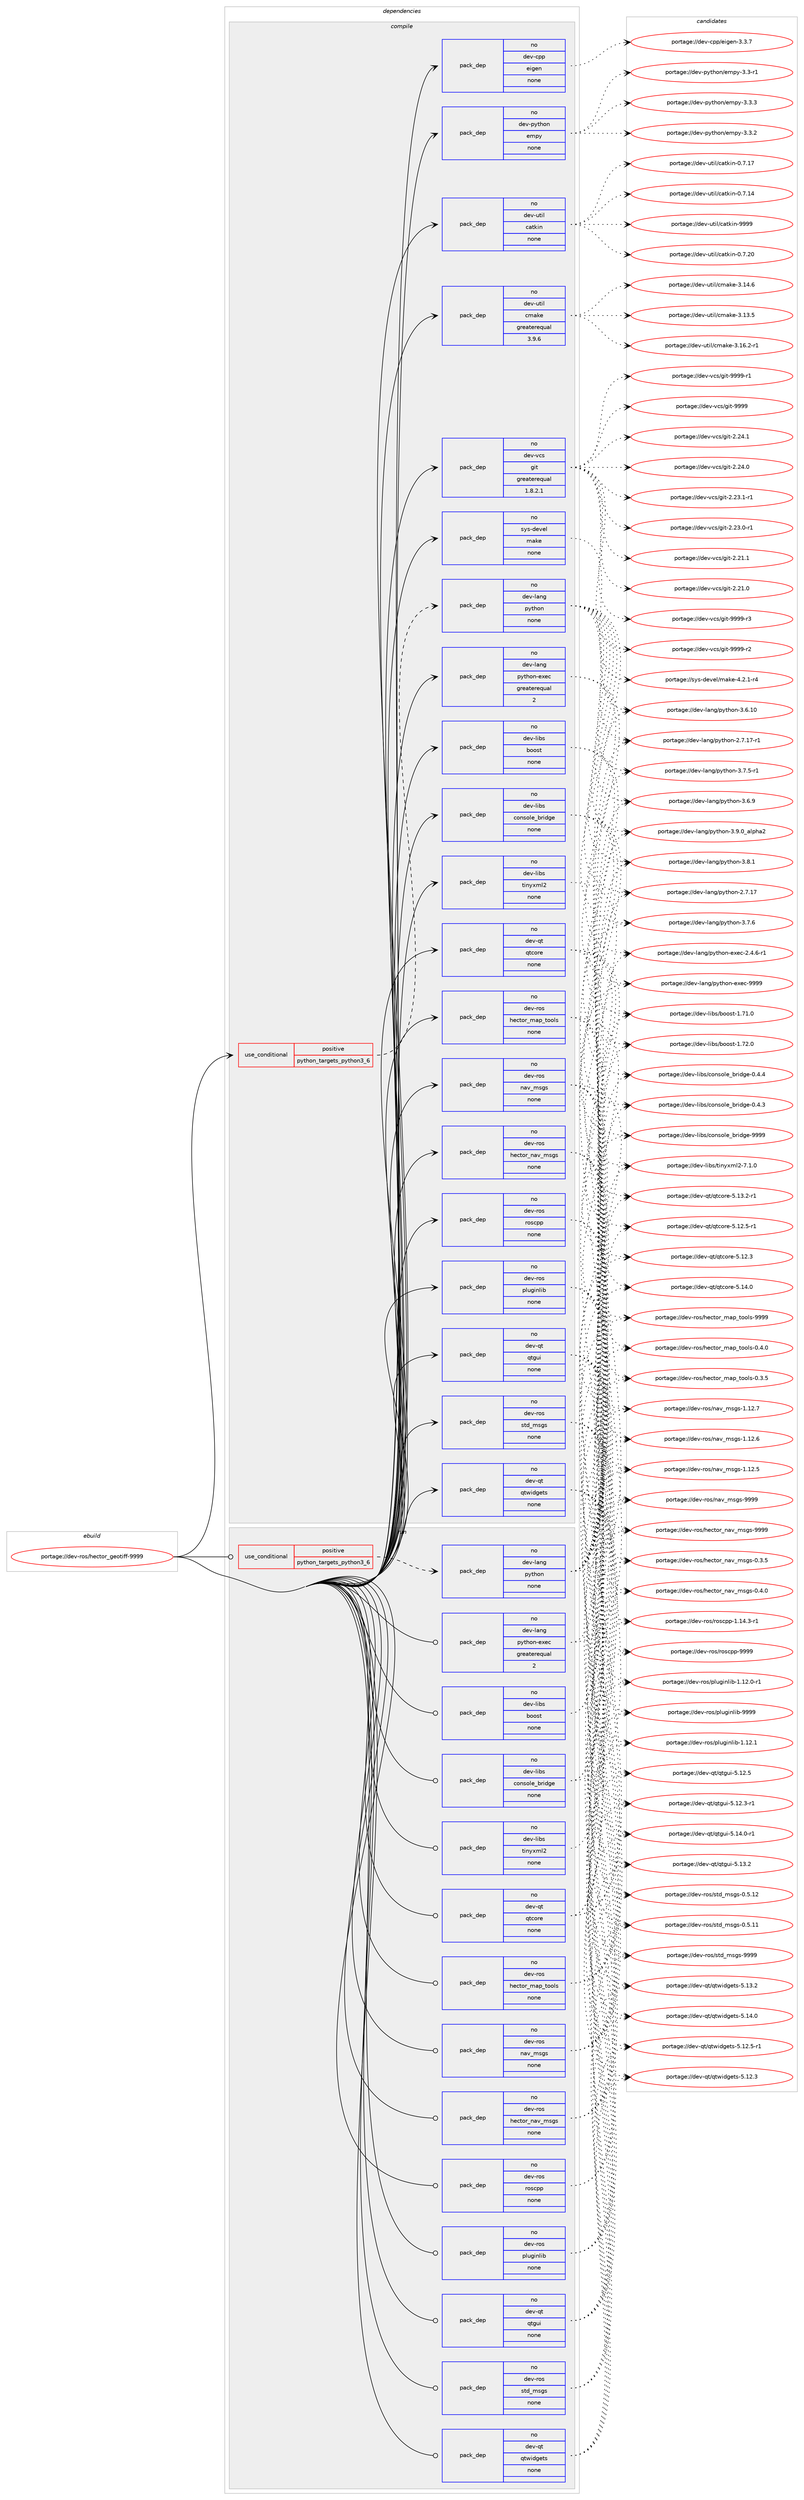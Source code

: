 digraph prolog {

# *************
# Graph options
# *************

newrank=true;
concentrate=true;
compound=true;
graph [rankdir=LR,fontname=Helvetica,fontsize=10,ranksep=1.5];#, ranksep=2.5, nodesep=0.2];
edge  [arrowhead=vee];
node  [fontname=Helvetica,fontsize=10];

# **********
# The ebuild
# **********

subgraph cluster_leftcol {
color=gray;
rank=same;
label=<<i>ebuild</i>>;
id [label="portage://dev-ros/hector_geotiff-9999", color=red, width=4, href="../dev-ros/hector_geotiff-9999.svg"];
}

# ****************
# The dependencies
# ****************

subgraph cluster_midcol {
color=gray;
label=<<i>dependencies</i>>;
subgraph cluster_compile {
fillcolor="#eeeeee";
style=filled;
label=<<i>compile</i>>;
subgraph cond100402 {
dependency402062 [label=<<TABLE BORDER="0" CELLBORDER="1" CELLSPACING="0" CELLPADDING="4"><TR><TD ROWSPAN="3" CELLPADDING="10">use_conditional</TD></TR><TR><TD>positive</TD></TR><TR><TD>python_targets_python3_6</TD></TR></TABLE>>, shape=none, color=red];
subgraph pack296807 {
dependency402063 [label=<<TABLE BORDER="0" CELLBORDER="1" CELLSPACING="0" CELLPADDING="4" WIDTH="220"><TR><TD ROWSPAN="6" CELLPADDING="30">pack_dep</TD></TR><TR><TD WIDTH="110">no</TD></TR><TR><TD>dev-lang</TD></TR><TR><TD>python</TD></TR><TR><TD>none</TD></TR><TR><TD></TD></TR></TABLE>>, shape=none, color=blue];
}
dependency402062:e -> dependency402063:w [weight=20,style="dashed",arrowhead="vee"];
}
id:e -> dependency402062:w [weight=20,style="solid",arrowhead="vee"];
subgraph pack296808 {
dependency402064 [label=<<TABLE BORDER="0" CELLBORDER="1" CELLSPACING="0" CELLPADDING="4" WIDTH="220"><TR><TD ROWSPAN="6" CELLPADDING="30">pack_dep</TD></TR><TR><TD WIDTH="110">no</TD></TR><TR><TD>dev-cpp</TD></TR><TR><TD>eigen</TD></TR><TR><TD>none</TD></TR><TR><TD></TD></TR></TABLE>>, shape=none, color=blue];
}
id:e -> dependency402064:w [weight=20,style="solid",arrowhead="vee"];
subgraph pack296809 {
dependency402065 [label=<<TABLE BORDER="0" CELLBORDER="1" CELLSPACING="0" CELLPADDING="4" WIDTH="220"><TR><TD ROWSPAN="6" CELLPADDING="30">pack_dep</TD></TR><TR><TD WIDTH="110">no</TD></TR><TR><TD>dev-lang</TD></TR><TR><TD>python-exec</TD></TR><TR><TD>greaterequal</TD></TR><TR><TD>2</TD></TR></TABLE>>, shape=none, color=blue];
}
id:e -> dependency402065:w [weight=20,style="solid",arrowhead="vee"];
subgraph pack296810 {
dependency402066 [label=<<TABLE BORDER="0" CELLBORDER="1" CELLSPACING="0" CELLPADDING="4" WIDTH="220"><TR><TD ROWSPAN="6" CELLPADDING="30">pack_dep</TD></TR><TR><TD WIDTH="110">no</TD></TR><TR><TD>dev-libs</TD></TR><TR><TD>boost</TD></TR><TR><TD>none</TD></TR><TR><TD></TD></TR></TABLE>>, shape=none, color=blue];
}
id:e -> dependency402066:w [weight=20,style="solid",arrowhead="vee"];
subgraph pack296811 {
dependency402067 [label=<<TABLE BORDER="0" CELLBORDER="1" CELLSPACING="0" CELLPADDING="4" WIDTH="220"><TR><TD ROWSPAN="6" CELLPADDING="30">pack_dep</TD></TR><TR><TD WIDTH="110">no</TD></TR><TR><TD>dev-libs</TD></TR><TR><TD>console_bridge</TD></TR><TR><TD>none</TD></TR><TR><TD></TD></TR></TABLE>>, shape=none, color=blue];
}
id:e -> dependency402067:w [weight=20,style="solid",arrowhead="vee"];
subgraph pack296812 {
dependency402068 [label=<<TABLE BORDER="0" CELLBORDER="1" CELLSPACING="0" CELLPADDING="4" WIDTH="220"><TR><TD ROWSPAN="6" CELLPADDING="30">pack_dep</TD></TR><TR><TD WIDTH="110">no</TD></TR><TR><TD>dev-libs</TD></TR><TR><TD>tinyxml2</TD></TR><TR><TD>none</TD></TR><TR><TD></TD></TR></TABLE>>, shape=none, color=blue];
}
id:e -> dependency402068:w [weight=20,style="solid",arrowhead="vee"];
subgraph pack296813 {
dependency402069 [label=<<TABLE BORDER="0" CELLBORDER="1" CELLSPACING="0" CELLPADDING="4" WIDTH="220"><TR><TD ROWSPAN="6" CELLPADDING="30">pack_dep</TD></TR><TR><TD WIDTH="110">no</TD></TR><TR><TD>dev-python</TD></TR><TR><TD>empy</TD></TR><TR><TD>none</TD></TR><TR><TD></TD></TR></TABLE>>, shape=none, color=blue];
}
id:e -> dependency402069:w [weight=20,style="solid",arrowhead="vee"];
subgraph pack296814 {
dependency402070 [label=<<TABLE BORDER="0" CELLBORDER="1" CELLSPACING="0" CELLPADDING="4" WIDTH="220"><TR><TD ROWSPAN="6" CELLPADDING="30">pack_dep</TD></TR><TR><TD WIDTH="110">no</TD></TR><TR><TD>dev-qt</TD></TR><TR><TD>qtcore</TD></TR><TR><TD>none</TD></TR><TR><TD></TD></TR></TABLE>>, shape=none, color=blue];
}
id:e -> dependency402070:w [weight=20,style="solid",arrowhead="vee"];
subgraph pack296815 {
dependency402071 [label=<<TABLE BORDER="0" CELLBORDER="1" CELLSPACING="0" CELLPADDING="4" WIDTH="220"><TR><TD ROWSPAN="6" CELLPADDING="30">pack_dep</TD></TR><TR><TD WIDTH="110">no</TD></TR><TR><TD>dev-qt</TD></TR><TR><TD>qtgui</TD></TR><TR><TD>none</TD></TR><TR><TD></TD></TR></TABLE>>, shape=none, color=blue];
}
id:e -> dependency402071:w [weight=20,style="solid",arrowhead="vee"];
subgraph pack296816 {
dependency402072 [label=<<TABLE BORDER="0" CELLBORDER="1" CELLSPACING="0" CELLPADDING="4" WIDTH="220"><TR><TD ROWSPAN="6" CELLPADDING="30">pack_dep</TD></TR><TR><TD WIDTH="110">no</TD></TR><TR><TD>dev-qt</TD></TR><TR><TD>qtwidgets</TD></TR><TR><TD>none</TD></TR><TR><TD></TD></TR></TABLE>>, shape=none, color=blue];
}
id:e -> dependency402072:w [weight=20,style="solid",arrowhead="vee"];
subgraph pack296817 {
dependency402073 [label=<<TABLE BORDER="0" CELLBORDER="1" CELLSPACING="0" CELLPADDING="4" WIDTH="220"><TR><TD ROWSPAN="6" CELLPADDING="30">pack_dep</TD></TR><TR><TD WIDTH="110">no</TD></TR><TR><TD>dev-ros</TD></TR><TR><TD>hector_map_tools</TD></TR><TR><TD>none</TD></TR><TR><TD></TD></TR></TABLE>>, shape=none, color=blue];
}
id:e -> dependency402073:w [weight=20,style="solid",arrowhead="vee"];
subgraph pack296818 {
dependency402074 [label=<<TABLE BORDER="0" CELLBORDER="1" CELLSPACING="0" CELLPADDING="4" WIDTH="220"><TR><TD ROWSPAN="6" CELLPADDING="30">pack_dep</TD></TR><TR><TD WIDTH="110">no</TD></TR><TR><TD>dev-ros</TD></TR><TR><TD>hector_nav_msgs</TD></TR><TR><TD>none</TD></TR><TR><TD></TD></TR></TABLE>>, shape=none, color=blue];
}
id:e -> dependency402074:w [weight=20,style="solid",arrowhead="vee"];
subgraph pack296819 {
dependency402075 [label=<<TABLE BORDER="0" CELLBORDER="1" CELLSPACING="0" CELLPADDING="4" WIDTH="220"><TR><TD ROWSPAN="6" CELLPADDING="30">pack_dep</TD></TR><TR><TD WIDTH="110">no</TD></TR><TR><TD>dev-ros</TD></TR><TR><TD>nav_msgs</TD></TR><TR><TD>none</TD></TR><TR><TD></TD></TR></TABLE>>, shape=none, color=blue];
}
id:e -> dependency402075:w [weight=20,style="solid",arrowhead="vee"];
subgraph pack296820 {
dependency402076 [label=<<TABLE BORDER="0" CELLBORDER="1" CELLSPACING="0" CELLPADDING="4" WIDTH="220"><TR><TD ROWSPAN="6" CELLPADDING="30">pack_dep</TD></TR><TR><TD WIDTH="110">no</TD></TR><TR><TD>dev-ros</TD></TR><TR><TD>pluginlib</TD></TR><TR><TD>none</TD></TR><TR><TD></TD></TR></TABLE>>, shape=none, color=blue];
}
id:e -> dependency402076:w [weight=20,style="solid",arrowhead="vee"];
subgraph pack296821 {
dependency402077 [label=<<TABLE BORDER="0" CELLBORDER="1" CELLSPACING="0" CELLPADDING="4" WIDTH="220"><TR><TD ROWSPAN="6" CELLPADDING="30">pack_dep</TD></TR><TR><TD WIDTH="110">no</TD></TR><TR><TD>dev-ros</TD></TR><TR><TD>roscpp</TD></TR><TR><TD>none</TD></TR><TR><TD></TD></TR></TABLE>>, shape=none, color=blue];
}
id:e -> dependency402077:w [weight=20,style="solid",arrowhead="vee"];
subgraph pack296822 {
dependency402078 [label=<<TABLE BORDER="0" CELLBORDER="1" CELLSPACING="0" CELLPADDING="4" WIDTH="220"><TR><TD ROWSPAN="6" CELLPADDING="30">pack_dep</TD></TR><TR><TD WIDTH="110">no</TD></TR><TR><TD>dev-ros</TD></TR><TR><TD>std_msgs</TD></TR><TR><TD>none</TD></TR><TR><TD></TD></TR></TABLE>>, shape=none, color=blue];
}
id:e -> dependency402078:w [weight=20,style="solid",arrowhead="vee"];
subgraph pack296823 {
dependency402079 [label=<<TABLE BORDER="0" CELLBORDER="1" CELLSPACING="0" CELLPADDING="4" WIDTH="220"><TR><TD ROWSPAN="6" CELLPADDING="30">pack_dep</TD></TR><TR><TD WIDTH="110">no</TD></TR><TR><TD>dev-util</TD></TR><TR><TD>catkin</TD></TR><TR><TD>none</TD></TR><TR><TD></TD></TR></TABLE>>, shape=none, color=blue];
}
id:e -> dependency402079:w [weight=20,style="solid",arrowhead="vee"];
subgraph pack296824 {
dependency402080 [label=<<TABLE BORDER="0" CELLBORDER="1" CELLSPACING="0" CELLPADDING="4" WIDTH="220"><TR><TD ROWSPAN="6" CELLPADDING="30">pack_dep</TD></TR><TR><TD WIDTH="110">no</TD></TR><TR><TD>dev-util</TD></TR><TR><TD>cmake</TD></TR><TR><TD>greaterequal</TD></TR><TR><TD>3.9.6</TD></TR></TABLE>>, shape=none, color=blue];
}
id:e -> dependency402080:w [weight=20,style="solid",arrowhead="vee"];
subgraph pack296825 {
dependency402081 [label=<<TABLE BORDER="0" CELLBORDER="1" CELLSPACING="0" CELLPADDING="4" WIDTH="220"><TR><TD ROWSPAN="6" CELLPADDING="30">pack_dep</TD></TR><TR><TD WIDTH="110">no</TD></TR><TR><TD>dev-vcs</TD></TR><TR><TD>git</TD></TR><TR><TD>greaterequal</TD></TR><TR><TD>1.8.2.1</TD></TR></TABLE>>, shape=none, color=blue];
}
id:e -> dependency402081:w [weight=20,style="solid",arrowhead="vee"];
subgraph pack296826 {
dependency402082 [label=<<TABLE BORDER="0" CELLBORDER="1" CELLSPACING="0" CELLPADDING="4" WIDTH="220"><TR><TD ROWSPAN="6" CELLPADDING="30">pack_dep</TD></TR><TR><TD WIDTH="110">no</TD></TR><TR><TD>sys-devel</TD></TR><TR><TD>make</TD></TR><TR><TD>none</TD></TR><TR><TD></TD></TR></TABLE>>, shape=none, color=blue];
}
id:e -> dependency402082:w [weight=20,style="solid",arrowhead="vee"];
}
subgraph cluster_compileandrun {
fillcolor="#eeeeee";
style=filled;
label=<<i>compile and run</i>>;
}
subgraph cluster_run {
fillcolor="#eeeeee";
style=filled;
label=<<i>run</i>>;
subgraph cond100403 {
dependency402083 [label=<<TABLE BORDER="0" CELLBORDER="1" CELLSPACING="0" CELLPADDING="4"><TR><TD ROWSPAN="3" CELLPADDING="10">use_conditional</TD></TR><TR><TD>positive</TD></TR><TR><TD>python_targets_python3_6</TD></TR></TABLE>>, shape=none, color=red];
subgraph pack296827 {
dependency402084 [label=<<TABLE BORDER="0" CELLBORDER="1" CELLSPACING="0" CELLPADDING="4" WIDTH="220"><TR><TD ROWSPAN="6" CELLPADDING="30">pack_dep</TD></TR><TR><TD WIDTH="110">no</TD></TR><TR><TD>dev-lang</TD></TR><TR><TD>python</TD></TR><TR><TD>none</TD></TR><TR><TD></TD></TR></TABLE>>, shape=none, color=blue];
}
dependency402083:e -> dependency402084:w [weight=20,style="dashed",arrowhead="vee"];
}
id:e -> dependency402083:w [weight=20,style="solid",arrowhead="odot"];
subgraph pack296828 {
dependency402085 [label=<<TABLE BORDER="0" CELLBORDER="1" CELLSPACING="0" CELLPADDING="4" WIDTH="220"><TR><TD ROWSPAN="6" CELLPADDING="30">pack_dep</TD></TR><TR><TD WIDTH="110">no</TD></TR><TR><TD>dev-lang</TD></TR><TR><TD>python-exec</TD></TR><TR><TD>greaterequal</TD></TR><TR><TD>2</TD></TR></TABLE>>, shape=none, color=blue];
}
id:e -> dependency402085:w [weight=20,style="solid",arrowhead="odot"];
subgraph pack296829 {
dependency402086 [label=<<TABLE BORDER="0" CELLBORDER="1" CELLSPACING="0" CELLPADDING="4" WIDTH="220"><TR><TD ROWSPAN="6" CELLPADDING="30">pack_dep</TD></TR><TR><TD WIDTH="110">no</TD></TR><TR><TD>dev-libs</TD></TR><TR><TD>boost</TD></TR><TR><TD>none</TD></TR><TR><TD></TD></TR></TABLE>>, shape=none, color=blue];
}
id:e -> dependency402086:w [weight=20,style="solid",arrowhead="odot"];
subgraph pack296830 {
dependency402087 [label=<<TABLE BORDER="0" CELLBORDER="1" CELLSPACING="0" CELLPADDING="4" WIDTH="220"><TR><TD ROWSPAN="6" CELLPADDING="30">pack_dep</TD></TR><TR><TD WIDTH="110">no</TD></TR><TR><TD>dev-libs</TD></TR><TR><TD>console_bridge</TD></TR><TR><TD>none</TD></TR><TR><TD></TD></TR></TABLE>>, shape=none, color=blue];
}
id:e -> dependency402087:w [weight=20,style="solid",arrowhead="odot"];
subgraph pack296831 {
dependency402088 [label=<<TABLE BORDER="0" CELLBORDER="1" CELLSPACING="0" CELLPADDING="4" WIDTH="220"><TR><TD ROWSPAN="6" CELLPADDING="30">pack_dep</TD></TR><TR><TD WIDTH="110">no</TD></TR><TR><TD>dev-libs</TD></TR><TR><TD>tinyxml2</TD></TR><TR><TD>none</TD></TR><TR><TD></TD></TR></TABLE>>, shape=none, color=blue];
}
id:e -> dependency402088:w [weight=20,style="solid",arrowhead="odot"];
subgraph pack296832 {
dependency402089 [label=<<TABLE BORDER="0" CELLBORDER="1" CELLSPACING="0" CELLPADDING="4" WIDTH="220"><TR><TD ROWSPAN="6" CELLPADDING="30">pack_dep</TD></TR><TR><TD WIDTH="110">no</TD></TR><TR><TD>dev-qt</TD></TR><TR><TD>qtcore</TD></TR><TR><TD>none</TD></TR><TR><TD></TD></TR></TABLE>>, shape=none, color=blue];
}
id:e -> dependency402089:w [weight=20,style="solid",arrowhead="odot"];
subgraph pack296833 {
dependency402090 [label=<<TABLE BORDER="0" CELLBORDER="1" CELLSPACING="0" CELLPADDING="4" WIDTH="220"><TR><TD ROWSPAN="6" CELLPADDING="30">pack_dep</TD></TR><TR><TD WIDTH="110">no</TD></TR><TR><TD>dev-qt</TD></TR><TR><TD>qtgui</TD></TR><TR><TD>none</TD></TR><TR><TD></TD></TR></TABLE>>, shape=none, color=blue];
}
id:e -> dependency402090:w [weight=20,style="solid",arrowhead="odot"];
subgraph pack296834 {
dependency402091 [label=<<TABLE BORDER="0" CELLBORDER="1" CELLSPACING="0" CELLPADDING="4" WIDTH="220"><TR><TD ROWSPAN="6" CELLPADDING="30">pack_dep</TD></TR><TR><TD WIDTH="110">no</TD></TR><TR><TD>dev-qt</TD></TR><TR><TD>qtwidgets</TD></TR><TR><TD>none</TD></TR><TR><TD></TD></TR></TABLE>>, shape=none, color=blue];
}
id:e -> dependency402091:w [weight=20,style="solid",arrowhead="odot"];
subgraph pack296835 {
dependency402092 [label=<<TABLE BORDER="0" CELLBORDER="1" CELLSPACING="0" CELLPADDING="4" WIDTH="220"><TR><TD ROWSPAN="6" CELLPADDING="30">pack_dep</TD></TR><TR><TD WIDTH="110">no</TD></TR><TR><TD>dev-ros</TD></TR><TR><TD>hector_map_tools</TD></TR><TR><TD>none</TD></TR><TR><TD></TD></TR></TABLE>>, shape=none, color=blue];
}
id:e -> dependency402092:w [weight=20,style="solid",arrowhead="odot"];
subgraph pack296836 {
dependency402093 [label=<<TABLE BORDER="0" CELLBORDER="1" CELLSPACING="0" CELLPADDING="4" WIDTH="220"><TR><TD ROWSPAN="6" CELLPADDING="30">pack_dep</TD></TR><TR><TD WIDTH="110">no</TD></TR><TR><TD>dev-ros</TD></TR><TR><TD>hector_nav_msgs</TD></TR><TR><TD>none</TD></TR><TR><TD></TD></TR></TABLE>>, shape=none, color=blue];
}
id:e -> dependency402093:w [weight=20,style="solid",arrowhead="odot"];
subgraph pack296837 {
dependency402094 [label=<<TABLE BORDER="0" CELLBORDER="1" CELLSPACING="0" CELLPADDING="4" WIDTH="220"><TR><TD ROWSPAN="6" CELLPADDING="30">pack_dep</TD></TR><TR><TD WIDTH="110">no</TD></TR><TR><TD>dev-ros</TD></TR><TR><TD>nav_msgs</TD></TR><TR><TD>none</TD></TR><TR><TD></TD></TR></TABLE>>, shape=none, color=blue];
}
id:e -> dependency402094:w [weight=20,style="solid",arrowhead="odot"];
subgraph pack296838 {
dependency402095 [label=<<TABLE BORDER="0" CELLBORDER="1" CELLSPACING="0" CELLPADDING="4" WIDTH="220"><TR><TD ROWSPAN="6" CELLPADDING="30">pack_dep</TD></TR><TR><TD WIDTH="110">no</TD></TR><TR><TD>dev-ros</TD></TR><TR><TD>pluginlib</TD></TR><TR><TD>none</TD></TR><TR><TD></TD></TR></TABLE>>, shape=none, color=blue];
}
id:e -> dependency402095:w [weight=20,style="solid",arrowhead="odot"];
subgraph pack296839 {
dependency402096 [label=<<TABLE BORDER="0" CELLBORDER="1" CELLSPACING="0" CELLPADDING="4" WIDTH="220"><TR><TD ROWSPAN="6" CELLPADDING="30">pack_dep</TD></TR><TR><TD WIDTH="110">no</TD></TR><TR><TD>dev-ros</TD></TR><TR><TD>roscpp</TD></TR><TR><TD>none</TD></TR><TR><TD></TD></TR></TABLE>>, shape=none, color=blue];
}
id:e -> dependency402096:w [weight=20,style="solid",arrowhead="odot"];
subgraph pack296840 {
dependency402097 [label=<<TABLE BORDER="0" CELLBORDER="1" CELLSPACING="0" CELLPADDING="4" WIDTH="220"><TR><TD ROWSPAN="6" CELLPADDING="30">pack_dep</TD></TR><TR><TD WIDTH="110">no</TD></TR><TR><TD>dev-ros</TD></TR><TR><TD>std_msgs</TD></TR><TR><TD>none</TD></TR><TR><TD></TD></TR></TABLE>>, shape=none, color=blue];
}
id:e -> dependency402097:w [weight=20,style="solid",arrowhead="odot"];
}
}

# **************
# The candidates
# **************

subgraph cluster_choices {
rank=same;
color=gray;
label=<<i>candidates</i>>;

subgraph choice296807 {
color=black;
nodesep=1;
choice10010111845108971101034711212111610411111045514657464895971081121049750 [label="portage://dev-lang/python-3.9.0_alpha2", color=red, width=4,href="../dev-lang/python-3.9.0_alpha2.svg"];
choice100101118451089711010347112121116104111110455146564649 [label="portage://dev-lang/python-3.8.1", color=red, width=4,href="../dev-lang/python-3.8.1.svg"];
choice100101118451089711010347112121116104111110455146554654 [label="portage://dev-lang/python-3.7.6", color=red, width=4,href="../dev-lang/python-3.7.6.svg"];
choice1001011184510897110103471121211161041111104551465546534511449 [label="portage://dev-lang/python-3.7.5-r1", color=red, width=4,href="../dev-lang/python-3.7.5-r1.svg"];
choice100101118451089711010347112121116104111110455146544657 [label="portage://dev-lang/python-3.6.9", color=red, width=4,href="../dev-lang/python-3.6.9.svg"];
choice10010111845108971101034711212111610411111045514654464948 [label="portage://dev-lang/python-3.6.10", color=red, width=4,href="../dev-lang/python-3.6.10.svg"];
choice100101118451089711010347112121116104111110455046554649554511449 [label="portage://dev-lang/python-2.7.17-r1", color=red, width=4,href="../dev-lang/python-2.7.17-r1.svg"];
choice10010111845108971101034711212111610411111045504655464955 [label="portage://dev-lang/python-2.7.17", color=red, width=4,href="../dev-lang/python-2.7.17.svg"];
dependency402063:e -> choice10010111845108971101034711212111610411111045514657464895971081121049750:w [style=dotted,weight="100"];
dependency402063:e -> choice100101118451089711010347112121116104111110455146564649:w [style=dotted,weight="100"];
dependency402063:e -> choice100101118451089711010347112121116104111110455146554654:w [style=dotted,weight="100"];
dependency402063:e -> choice1001011184510897110103471121211161041111104551465546534511449:w [style=dotted,weight="100"];
dependency402063:e -> choice100101118451089711010347112121116104111110455146544657:w [style=dotted,weight="100"];
dependency402063:e -> choice10010111845108971101034711212111610411111045514654464948:w [style=dotted,weight="100"];
dependency402063:e -> choice100101118451089711010347112121116104111110455046554649554511449:w [style=dotted,weight="100"];
dependency402063:e -> choice10010111845108971101034711212111610411111045504655464955:w [style=dotted,weight="100"];
}
subgraph choice296808 {
color=black;
nodesep=1;
choice100101118459911211247101105103101110455146514655 [label="portage://dev-cpp/eigen-3.3.7", color=red, width=4,href="../dev-cpp/eigen-3.3.7.svg"];
dependency402064:e -> choice100101118459911211247101105103101110455146514655:w [style=dotted,weight="100"];
}
subgraph choice296809 {
color=black;
nodesep=1;
choice10010111845108971101034711212111610411111045101120101994557575757 [label="portage://dev-lang/python-exec-9999", color=red, width=4,href="../dev-lang/python-exec-9999.svg"];
choice10010111845108971101034711212111610411111045101120101994550465246544511449 [label="portage://dev-lang/python-exec-2.4.6-r1", color=red, width=4,href="../dev-lang/python-exec-2.4.6-r1.svg"];
dependency402065:e -> choice10010111845108971101034711212111610411111045101120101994557575757:w [style=dotted,weight="100"];
dependency402065:e -> choice10010111845108971101034711212111610411111045101120101994550465246544511449:w [style=dotted,weight="100"];
}
subgraph choice296810 {
color=black;
nodesep=1;
choice1001011184510810598115479811111111511645494655504648 [label="portage://dev-libs/boost-1.72.0", color=red, width=4,href="../dev-libs/boost-1.72.0.svg"];
choice1001011184510810598115479811111111511645494655494648 [label="portage://dev-libs/boost-1.71.0", color=red, width=4,href="../dev-libs/boost-1.71.0.svg"];
dependency402066:e -> choice1001011184510810598115479811111111511645494655504648:w [style=dotted,weight="100"];
dependency402066:e -> choice1001011184510810598115479811111111511645494655494648:w [style=dotted,weight="100"];
}
subgraph choice296811 {
color=black;
nodesep=1;
choice1001011184510810598115479911111011511110810195981141051001031014557575757 [label="portage://dev-libs/console_bridge-9999", color=red, width=4,href="../dev-libs/console_bridge-9999.svg"];
choice100101118451081059811547991111101151111081019598114105100103101454846524652 [label="portage://dev-libs/console_bridge-0.4.4", color=red, width=4,href="../dev-libs/console_bridge-0.4.4.svg"];
choice100101118451081059811547991111101151111081019598114105100103101454846524651 [label="portage://dev-libs/console_bridge-0.4.3", color=red, width=4,href="../dev-libs/console_bridge-0.4.3.svg"];
dependency402067:e -> choice1001011184510810598115479911111011511110810195981141051001031014557575757:w [style=dotted,weight="100"];
dependency402067:e -> choice100101118451081059811547991111101151111081019598114105100103101454846524652:w [style=dotted,weight="100"];
dependency402067:e -> choice100101118451081059811547991111101151111081019598114105100103101454846524651:w [style=dotted,weight="100"];
}
subgraph choice296812 {
color=black;
nodesep=1;
choice10010111845108105981154711610511012112010910850455546494648 [label="portage://dev-libs/tinyxml2-7.1.0", color=red, width=4,href="../dev-libs/tinyxml2-7.1.0.svg"];
dependency402068:e -> choice10010111845108105981154711610511012112010910850455546494648:w [style=dotted,weight="100"];
}
subgraph choice296813 {
color=black;
nodesep=1;
choice1001011184511212111610411111047101109112121455146514651 [label="portage://dev-python/empy-3.3.3", color=red, width=4,href="../dev-python/empy-3.3.3.svg"];
choice1001011184511212111610411111047101109112121455146514650 [label="portage://dev-python/empy-3.3.2", color=red, width=4,href="../dev-python/empy-3.3.2.svg"];
choice1001011184511212111610411111047101109112121455146514511449 [label="portage://dev-python/empy-3.3-r1", color=red, width=4,href="../dev-python/empy-3.3-r1.svg"];
dependency402069:e -> choice1001011184511212111610411111047101109112121455146514651:w [style=dotted,weight="100"];
dependency402069:e -> choice1001011184511212111610411111047101109112121455146514650:w [style=dotted,weight="100"];
dependency402069:e -> choice1001011184511212111610411111047101109112121455146514511449:w [style=dotted,weight="100"];
}
subgraph choice296814 {
color=black;
nodesep=1;
choice10010111845113116471131169911111410145534649524648 [label="portage://dev-qt/qtcore-5.14.0", color=red, width=4,href="../dev-qt/qtcore-5.14.0.svg"];
choice100101118451131164711311699111114101455346495146504511449 [label="portage://dev-qt/qtcore-5.13.2-r1", color=red, width=4,href="../dev-qt/qtcore-5.13.2-r1.svg"];
choice100101118451131164711311699111114101455346495046534511449 [label="portage://dev-qt/qtcore-5.12.5-r1", color=red, width=4,href="../dev-qt/qtcore-5.12.5-r1.svg"];
choice10010111845113116471131169911111410145534649504651 [label="portage://dev-qt/qtcore-5.12.3", color=red, width=4,href="../dev-qt/qtcore-5.12.3.svg"];
dependency402070:e -> choice10010111845113116471131169911111410145534649524648:w [style=dotted,weight="100"];
dependency402070:e -> choice100101118451131164711311699111114101455346495146504511449:w [style=dotted,weight="100"];
dependency402070:e -> choice100101118451131164711311699111114101455346495046534511449:w [style=dotted,weight="100"];
dependency402070:e -> choice10010111845113116471131169911111410145534649504651:w [style=dotted,weight="100"];
}
subgraph choice296815 {
color=black;
nodesep=1;
choice1001011184511311647113116103117105455346495246484511449 [label="portage://dev-qt/qtgui-5.14.0-r1", color=red, width=4,href="../dev-qt/qtgui-5.14.0-r1.svg"];
choice100101118451131164711311610311710545534649514650 [label="portage://dev-qt/qtgui-5.13.2", color=red, width=4,href="../dev-qt/qtgui-5.13.2.svg"];
choice100101118451131164711311610311710545534649504653 [label="portage://dev-qt/qtgui-5.12.5", color=red, width=4,href="../dev-qt/qtgui-5.12.5.svg"];
choice1001011184511311647113116103117105455346495046514511449 [label="portage://dev-qt/qtgui-5.12.3-r1", color=red, width=4,href="../dev-qt/qtgui-5.12.3-r1.svg"];
dependency402071:e -> choice1001011184511311647113116103117105455346495246484511449:w [style=dotted,weight="100"];
dependency402071:e -> choice100101118451131164711311610311710545534649514650:w [style=dotted,weight="100"];
dependency402071:e -> choice100101118451131164711311610311710545534649504653:w [style=dotted,weight="100"];
dependency402071:e -> choice1001011184511311647113116103117105455346495046514511449:w [style=dotted,weight="100"];
}
subgraph choice296816 {
color=black;
nodesep=1;
choice100101118451131164711311611910510010310111611545534649524648 [label="portage://dev-qt/qtwidgets-5.14.0", color=red, width=4,href="../dev-qt/qtwidgets-5.14.0.svg"];
choice100101118451131164711311611910510010310111611545534649514650 [label="portage://dev-qt/qtwidgets-5.13.2", color=red, width=4,href="../dev-qt/qtwidgets-5.13.2.svg"];
choice1001011184511311647113116119105100103101116115455346495046534511449 [label="portage://dev-qt/qtwidgets-5.12.5-r1", color=red, width=4,href="../dev-qt/qtwidgets-5.12.5-r1.svg"];
choice100101118451131164711311611910510010310111611545534649504651 [label="portage://dev-qt/qtwidgets-5.12.3", color=red, width=4,href="../dev-qt/qtwidgets-5.12.3.svg"];
dependency402072:e -> choice100101118451131164711311611910510010310111611545534649524648:w [style=dotted,weight="100"];
dependency402072:e -> choice100101118451131164711311611910510010310111611545534649514650:w [style=dotted,weight="100"];
dependency402072:e -> choice1001011184511311647113116119105100103101116115455346495046534511449:w [style=dotted,weight="100"];
dependency402072:e -> choice100101118451131164711311611910510010310111611545534649504651:w [style=dotted,weight="100"];
}
subgraph choice296817 {
color=black;
nodesep=1;
choice1001011184511411111547104101991161111149510997112951161111111081154557575757 [label="portage://dev-ros/hector_map_tools-9999", color=red, width=4,href="../dev-ros/hector_map_tools-9999.svg"];
choice100101118451141111154710410199116111114951099711295116111111108115454846524648 [label="portage://dev-ros/hector_map_tools-0.4.0", color=red, width=4,href="../dev-ros/hector_map_tools-0.4.0.svg"];
choice100101118451141111154710410199116111114951099711295116111111108115454846514653 [label="portage://dev-ros/hector_map_tools-0.3.5", color=red, width=4,href="../dev-ros/hector_map_tools-0.3.5.svg"];
dependency402073:e -> choice1001011184511411111547104101991161111149510997112951161111111081154557575757:w [style=dotted,weight="100"];
dependency402073:e -> choice100101118451141111154710410199116111114951099711295116111111108115454846524648:w [style=dotted,weight="100"];
dependency402073:e -> choice100101118451141111154710410199116111114951099711295116111111108115454846514653:w [style=dotted,weight="100"];
}
subgraph choice296818 {
color=black;
nodesep=1;
choice1001011184511411111547104101991161111149511097118951091151031154557575757 [label="portage://dev-ros/hector_nav_msgs-9999", color=red, width=4,href="../dev-ros/hector_nav_msgs-9999.svg"];
choice100101118451141111154710410199116111114951109711895109115103115454846524648 [label="portage://dev-ros/hector_nav_msgs-0.4.0", color=red, width=4,href="../dev-ros/hector_nav_msgs-0.4.0.svg"];
choice100101118451141111154710410199116111114951109711895109115103115454846514653 [label="portage://dev-ros/hector_nav_msgs-0.3.5", color=red, width=4,href="../dev-ros/hector_nav_msgs-0.3.5.svg"];
dependency402074:e -> choice1001011184511411111547104101991161111149511097118951091151031154557575757:w [style=dotted,weight="100"];
dependency402074:e -> choice100101118451141111154710410199116111114951109711895109115103115454846524648:w [style=dotted,weight="100"];
dependency402074:e -> choice100101118451141111154710410199116111114951109711895109115103115454846514653:w [style=dotted,weight="100"];
}
subgraph choice296819 {
color=black;
nodesep=1;
choice100101118451141111154711097118951091151031154557575757 [label="portage://dev-ros/nav_msgs-9999", color=red, width=4,href="../dev-ros/nav_msgs-9999.svg"];
choice1001011184511411111547110971189510911510311545494649504655 [label="portage://dev-ros/nav_msgs-1.12.7", color=red, width=4,href="../dev-ros/nav_msgs-1.12.7.svg"];
choice1001011184511411111547110971189510911510311545494649504654 [label="portage://dev-ros/nav_msgs-1.12.6", color=red, width=4,href="../dev-ros/nav_msgs-1.12.6.svg"];
choice1001011184511411111547110971189510911510311545494649504653 [label="portage://dev-ros/nav_msgs-1.12.5", color=red, width=4,href="../dev-ros/nav_msgs-1.12.5.svg"];
dependency402075:e -> choice100101118451141111154711097118951091151031154557575757:w [style=dotted,weight="100"];
dependency402075:e -> choice1001011184511411111547110971189510911510311545494649504655:w [style=dotted,weight="100"];
dependency402075:e -> choice1001011184511411111547110971189510911510311545494649504654:w [style=dotted,weight="100"];
dependency402075:e -> choice1001011184511411111547110971189510911510311545494649504653:w [style=dotted,weight="100"];
}
subgraph choice296820 {
color=black;
nodesep=1;
choice1001011184511411111547112108117103105110108105984557575757 [label="portage://dev-ros/pluginlib-9999", color=red, width=4,href="../dev-ros/pluginlib-9999.svg"];
choice10010111845114111115471121081171031051101081059845494649504649 [label="portage://dev-ros/pluginlib-1.12.1", color=red, width=4,href="../dev-ros/pluginlib-1.12.1.svg"];
choice100101118451141111154711210811710310511010810598454946495046484511449 [label="portage://dev-ros/pluginlib-1.12.0-r1", color=red, width=4,href="../dev-ros/pluginlib-1.12.0-r1.svg"];
dependency402076:e -> choice1001011184511411111547112108117103105110108105984557575757:w [style=dotted,weight="100"];
dependency402076:e -> choice10010111845114111115471121081171031051101081059845494649504649:w [style=dotted,weight="100"];
dependency402076:e -> choice100101118451141111154711210811710310511010810598454946495046484511449:w [style=dotted,weight="100"];
}
subgraph choice296821 {
color=black;
nodesep=1;
choice1001011184511411111547114111115991121124557575757 [label="portage://dev-ros/roscpp-9999", color=red, width=4,href="../dev-ros/roscpp-9999.svg"];
choice100101118451141111154711411111599112112454946495246514511449 [label="portage://dev-ros/roscpp-1.14.3-r1", color=red, width=4,href="../dev-ros/roscpp-1.14.3-r1.svg"];
dependency402077:e -> choice1001011184511411111547114111115991121124557575757:w [style=dotted,weight="100"];
dependency402077:e -> choice100101118451141111154711411111599112112454946495246514511449:w [style=dotted,weight="100"];
}
subgraph choice296822 {
color=black;
nodesep=1;
choice1001011184511411111547115116100951091151031154557575757 [label="portage://dev-ros/std_msgs-9999", color=red, width=4,href="../dev-ros/std_msgs-9999.svg"];
choice10010111845114111115471151161009510911510311545484653464950 [label="portage://dev-ros/std_msgs-0.5.12", color=red, width=4,href="../dev-ros/std_msgs-0.5.12.svg"];
choice10010111845114111115471151161009510911510311545484653464949 [label="portage://dev-ros/std_msgs-0.5.11", color=red, width=4,href="../dev-ros/std_msgs-0.5.11.svg"];
dependency402078:e -> choice1001011184511411111547115116100951091151031154557575757:w [style=dotted,weight="100"];
dependency402078:e -> choice10010111845114111115471151161009510911510311545484653464950:w [style=dotted,weight="100"];
dependency402078:e -> choice10010111845114111115471151161009510911510311545484653464949:w [style=dotted,weight="100"];
}
subgraph choice296823 {
color=black;
nodesep=1;
choice100101118451171161051084799971161071051104557575757 [label="portage://dev-util/catkin-9999", color=red, width=4,href="../dev-util/catkin-9999.svg"];
choice1001011184511711610510847999711610710511045484655465048 [label="portage://dev-util/catkin-0.7.20", color=red, width=4,href="../dev-util/catkin-0.7.20.svg"];
choice1001011184511711610510847999711610710511045484655464955 [label="portage://dev-util/catkin-0.7.17", color=red, width=4,href="../dev-util/catkin-0.7.17.svg"];
choice1001011184511711610510847999711610710511045484655464952 [label="portage://dev-util/catkin-0.7.14", color=red, width=4,href="../dev-util/catkin-0.7.14.svg"];
dependency402079:e -> choice100101118451171161051084799971161071051104557575757:w [style=dotted,weight="100"];
dependency402079:e -> choice1001011184511711610510847999711610710511045484655465048:w [style=dotted,weight="100"];
dependency402079:e -> choice1001011184511711610510847999711610710511045484655464955:w [style=dotted,weight="100"];
dependency402079:e -> choice1001011184511711610510847999711610710511045484655464952:w [style=dotted,weight="100"];
}
subgraph choice296824 {
color=black;
nodesep=1;
choice10010111845117116105108479910997107101455146495446504511449 [label="portage://dev-util/cmake-3.16.2-r1", color=red, width=4,href="../dev-util/cmake-3.16.2-r1.svg"];
choice1001011184511711610510847991099710710145514649524654 [label="portage://dev-util/cmake-3.14.6", color=red, width=4,href="../dev-util/cmake-3.14.6.svg"];
choice1001011184511711610510847991099710710145514649514653 [label="portage://dev-util/cmake-3.13.5", color=red, width=4,href="../dev-util/cmake-3.13.5.svg"];
dependency402080:e -> choice10010111845117116105108479910997107101455146495446504511449:w [style=dotted,weight="100"];
dependency402080:e -> choice1001011184511711610510847991099710710145514649524654:w [style=dotted,weight="100"];
dependency402080:e -> choice1001011184511711610510847991099710710145514649514653:w [style=dotted,weight="100"];
}
subgraph choice296825 {
color=black;
nodesep=1;
choice10010111845118991154710310511645575757574511451 [label="portage://dev-vcs/git-9999-r3", color=red, width=4,href="../dev-vcs/git-9999-r3.svg"];
choice10010111845118991154710310511645575757574511450 [label="portage://dev-vcs/git-9999-r2", color=red, width=4,href="../dev-vcs/git-9999-r2.svg"];
choice10010111845118991154710310511645575757574511449 [label="portage://dev-vcs/git-9999-r1", color=red, width=4,href="../dev-vcs/git-9999-r1.svg"];
choice1001011184511899115471031051164557575757 [label="portage://dev-vcs/git-9999", color=red, width=4,href="../dev-vcs/git-9999.svg"];
choice10010111845118991154710310511645504650524649 [label="portage://dev-vcs/git-2.24.1", color=red, width=4,href="../dev-vcs/git-2.24.1.svg"];
choice10010111845118991154710310511645504650524648 [label="portage://dev-vcs/git-2.24.0", color=red, width=4,href="../dev-vcs/git-2.24.0.svg"];
choice100101118451189911547103105116455046505146494511449 [label="portage://dev-vcs/git-2.23.1-r1", color=red, width=4,href="../dev-vcs/git-2.23.1-r1.svg"];
choice100101118451189911547103105116455046505146484511449 [label="portage://dev-vcs/git-2.23.0-r1", color=red, width=4,href="../dev-vcs/git-2.23.0-r1.svg"];
choice10010111845118991154710310511645504650494649 [label="portage://dev-vcs/git-2.21.1", color=red, width=4,href="../dev-vcs/git-2.21.1.svg"];
choice10010111845118991154710310511645504650494648 [label="portage://dev-vcs/git-2.21.0", color=red, width=4,href="../dev-vcs/git-2.21.0.svg"];
dependency402081:e -> choice10010111845118991154710310511645575757574511451:w [style=dotted,weight="100"];
dependency402081:e -> choice10010111845118991154710310511645575757574511450:w [style=dotted,weight="100"];
dependency402081:e -> choice10010111845118991154710310511645575757574511449:w [style=dotted,weight="100"];
dependency402081:e -> choice1001011184511899115471031051164557575757:w [style=dotted,weight="100"];
dependency402081:e -> choice10010111845118991154710310511645504650524649:w [style=dotted,weight="100"];
dependency402081:e -> choice10010111845118991154710310511645504650524648:w [style=dotted,weight="100"];
dependency402081:e -> choice100101118451189911547103105116455046505146494511449:w [style=dotted,weight="100"];
dependency402081:e -> choice100101118451189911547103105116455046505146484511449:w [style=dotted,weight="100"];
dependency402081:e -> choice10010111845118991154710310511645504650494649:w [style=dotted,weight="100"];
dependency402081:e -> choice10010111845118991154710310511645504650494648:w [style=dotted,weight="100"];
}
subgraph choice296826 {
color=black;
nodesep=1;
choice1151211154510010111810110847109971071014552465046494511452 [label="portage://sys-devel/make-4.2.1-r4", color=red, width=4,href="../sys-devel/make-4.2.1-r4.svg"];
dependency402082:e -> choice1151211154510010111810110847109971071014552465046494511452:w [style=dotted,weight="100"];
}
subgraph choice296827 {
color=black;
nodesep=1;
choice10010111845108971101034711212111610411111045514657464895971081121049750 [label="portage://dev-lang/python-3.9.0_alpha2", color=red, width=4,href="../dev-lang/python-3.9.0_alpha2.svg"];
choice100101118451089711010347112121116104111110455146564649 [label="portage://dev-lang/python-3.8.1", color=red, width=4,href="../dev-lang/python-3.8.1.svg"];
choice100101118451089711010347112121116104111110455146554654 [label="portage://dev-lang/python-3.7.6", color=red, width=4,href="../dev-lang/python-3.7.6.svg"];
choice1001011184510897110103471121211161041111104551465546534511449 [label="portage://dev-lang/python-3.7.5-r1", color=red, width=4,href="../dev-lang/python-3.7.5-r1.svg"];
choice100101118451089711010347112121116104111110455146544657 [label="portage://dev-lang/python-3.6.9", color=red, width=4,href="../dev-lang/python-3.6.9.svg"];
choice10010111845108971101034711212111610411111045514654464948 [label="portage://dev-lang/python-3.6.10", color=red, width=4,href="../dev-lang/python-3.6.10.svg"];
choice100101118451089711010347112121116104111110455046554649554511449 [label="portage://dev-lang/python-2.7.17-r1", color=red, width=4,href="../dev-lang/python-2.7.17-r1.svg"];
choice10010111845108971101034711212111610411111045504655464955 [label="portage://dev-lang/python-2.7.17", color=red, width=4,href="../dev-lang/python-2.7.17.svg"];
dependency402084:e -> choice10010111845108971101034711212111610411111045514657464895971081121049750:w [style=dotted,weight="100"];
dependency402084:e -> choice100101118451089711010347112121116104111110455146564649:w [style=dotted,weight="100"];
dependency402084:e -> choice100101118451089711010347112121116104111110455146554654:w [style=dotted,weight="100"];
dependency402084:e -> choice1001011184510897110103471121211161041111104551465546534511449:w [style=dotted,weight="100"];
dependency402084:e -> choice100101118451089711010347112121116104111110455146544657:w [style=dotted,weight="100"];
dependency402084:e -> choice10010111845108971101034711212111610411111045514654464948:w [style=dotted,weight="100"];
dependency402084:e -> choice100101118451089711010347112121116104111110455046554649554511449:w [style=dotted,weight="100"];
dependency402084:e -> choice10010111845108971101034711212111610411111045504655464955:w [style=dotted,weight="100"];
}
subgraph choice296828 {
color=black;
nodesep=1;
choice10010111845108971101034711212111610411111045101120101994557575757 [label="portage://dev-lang/python-exec-9999", color=red, width=4,href="../dev-lang/python-exec-9999.svg"];
choice10010111845108971101034711212111610411111045101120101994550465246544511449 [label="portage://dev-lang/python-exec-2.4.6-r1", color=red, width=4,href="../dev-lang/python-exec-2.4.6-r1.svg"];
dependency402085:e -> choice10010111845108971101034711212111610411111045101120101994557575757:w [style=dotted,weight="100"];
dependency402085:e -> choice10010111845108971101034711212111610411111045101120101994550465246544511449:w [style=dotted,weight="100"];
}
subgraph choice296829 {
color=black;
nodesep=1;
choice1001011184510810598115479811111111511645494655504648 [label="portage://dev-libs/boost-1.72.0", color=red, width=4,href="../dev-libs/boost-1.72.0.svg"];
choice1001011184510810598115479811111111511645494655494648 [label="portage://dev-libs/boost-1.71.0", color=red, width=4,href="../dev-libs/boost-1.71.0.svg"];
dependency402086:e -> choice1001011184510810598115479811111111511645494655504648:w [style=dotted,weight="100"];
dependency402086:e -> choice1001011184510810598115479811111111511645494655494648:w [style=dotted,weight="100"];
}
subgraph choice296830 {
color=black;
nodesep=1;
choice1001011184510810598115479911111011511110810195981141051001031014557575757 [label="portage://dev-libs/console_bridge-9999", color=red, width=4,href="../dev-libs/console_bridge-9999.svg"];
choice100101118451081059811547991111101151111081019598114105100103101454846524652 [label="portage://dev-libs/console_bridge-0.4.4", color=red, width=4,href="../dev-libs/console_bridge-0.4.4.svg"];
choice100101118451081059811547991111101151111081019598114105100103101454846524651 [label="portage://dev-libs/console_bridge-0.4.3", color=red, width=4,href="../dev-libs/console_bridge-0.4.3.svg"];
dependency402087:e -> choice1001011184510810598115479911111011511110810195981141051001031014557575757:w [style=dotted,weight="100"];
dependency402087:e -> choice100101118451081059811547991111101151111081019598114105100103101454846524652:w [style=dotted,weight="100"];
dependency402087:e -> choice100101118451081059811547991111101151111081019598114105100103101454846524651:w [style=dotted,weight="100"];
}
subgraph choice296831 {
color=black;
nodesep=1;
choice10010111845108105981154711610511012112010910850455546494648 [label="portage://dev-libs/tinyxml2-7.1.0", color=red, width=4,href="../dev-libs/tinyxml2-7.1.0.svg"];
dependency402088:e -> choice10010111845108105981154711610511012112010910850455546494648:w [style=dotted,weight="100"];
}
subgraph choice296832 {
color=black;
nodesep=1;
choice10010111845113116471131169911111410145534649524648 [label="portage://dev-qt/qtcore-5.14.0", color=red, width=4,href="../dev-qt/qtcore-5.14.0.svg"];
choice100101118451131164711311699111114101455346495146504511449 [label="portage://dev-qt/qtcore-5.13.2-r1", color=red, width=4,href="../dev-qt/qtcore-5.13.2-r1.svg"];
choice100101118451131164711311699111114101455346495046534511449 [label="portage://dev-qt/qtcore-5.12.5-r1", color=red, width=4,href="../dev-qt/qtcore-5.12.5-r1.svg"];
choice10010111845113116471131169911111410145534649504651 [label="portage://dev-qt/qtcore-5.12.3", color=red, width=4,href="../dev-qt/qtcore-5.12.3.svg"];
dependency402089:e -> choice10010111845113116471131169911111410145534649524648:w [style=dotted,weight="100"];
dependency402089:e -> choice100101118451131164711311699111114101455346495146504511449:w [style=dotted,weight="100"];
dependency402089:e -> choice100101118451131164711311699111114101455346495046534511449:w [style=dotted,weight="100"];
dependency402089:e -> choice10010111845113116471131169911111410145534649504651:w [style=dotted,weight="100"];
}
subgraph choice296833 {
color=black;
nodesep=1;
choice1001011184511311647113116103117105455346495246484511449 [label="portage://dev-qt/qtgui-5.14.0-r1", color=red, width=4,href="../dev-qt/qtgui-5.14.0-r1.svg"];
choice100101118451131164711311610311710545534649514650 [label="portage://dev-qt/qtgui-5.13.2", color=red, width=4,href="../dev-qt/qtgui-5.13.2.svg"];
choice100101118451131164711311610311710545534649504653 [label="portage://dev-qt/qtgui-5.12.5", color=red, width=4,href="../dev-qt/qtgui-5.12.5.svg"];
choice1001011184511311647113116103117105455346495046514511449 [label="portage://dev-qt/qtgui-5.12.3-r1", color=red, width=4,href="../dev-qt/qtgui-5.12.3-r1.svg"];
dependency402090:e -> choice1001011184511311647113116103117105455346495246484511449:w [style=dotted,weight="100"];
dependency402090:e -> choice100101118451131164711311610311710545534649514650:w [style=dotted,weight="100"];
dependency402090:e -> choice100101118451131164711311610311710545534649504653:w [style=dotted,weight="100"];
dependency402090:e -> choice1001011184511311647113116103117105455346495046514511449:w [style=dotted,weight="100"];
}
subgraph choice296834 {
color=black;
nodesep=1;
choice100101118451131164711311611910510010310111611545534649524648 [label="portage://dev-qt/qtwidgets-5.14.0", color=red, width=4,href="../dev-qt/qtwidgets-5.14.0.svg"];
choice100101118451131164711311611910510010310111611545534649514650 [label="portage://dev-qt/qtwidgets-5.13.2", color=red, width=4,href="../dev-qt/qtwidgets-5.13.2.svg"];
choice1001011184511311647113116119105100103101116115455346495046534511449 [label="portage://dev-qt/qtwidgets-5.12.5-r1", color=red, width=4,href="../dev-qt/qtwidgets-5.12.5-r1.svg"];
choice100101118451131164711311611910510010310111611545534649504651 [label="portage://dev-qt/qtwidgets-5.12.3", color=red, width=4,href="../dev-qt/qtwidgets-5.12.3.svg"];
dependency402091:e -> choice100101118451131164711311611910510010310111611545534649524648:w [style=dotted,weight="100"];
dependency402091:e -> choice100101118451131164711311611910510010310111611545534649514650:w [style=dotted,weight="100"];
dependency402091:e -> choice1001011184511311647113116119105100103101116115455346495046534511449:w [style=dotted,weight="100"];
dependency402091:e -> choice100101118451131164711311611910510010310111611545534649504651:w [style=dotted,weight="100"];
}
subgraph choice296835 {
color=black;
nodesep=1;
choice1001011184511411111547104101991161111149510997112951161111111081154557575757 [label="portage://dev-ros/hector_map_tools-9999", color=red, width=4,href="../dev-ros/hector_map_tools-9999.svg"];
choice100101118451141111154710410199116111114951099711295116111111108115454846524648 [label="portage://dev-ros/hector_map_tools-0.4.0", color=red, width=4,href="../dev-ros/hector_map_tools-0.4.0.svg"];
choice100101118451141111154710410199116111114951099711295116111111108115454846514653 [label="portage://dev-ros/hector_map_tools-0.3.5", color=red, width=4,href="../dev-ros/hector_map_tools-0.3.5.svg"];
dependency402092:e -> choice1001011184511411111547104101991161111149510997112951161111111081154557575757:w [style=dotted,weight="100"];
dependency402092:e -> choice100101118451141111154710410199116111114951099711295116111111108115454846524648:w [style=dotted,weight="100"];
dependency402092:e -> choice100101118451141111154710410199116111114951099711295116111111108115454846514653:w [style=dotted,weight="100"];
}
subgraph choice296836 {
color=black;
nodesep=1;
choice1001011184511411111547104101991161111149511097118951091151031154557575757 [label="portage://dev-ros/hector_nav_msgs-9999", color=red, width=4,href="../dev-ros/hector_nav_msgs-9999.svg"];
choice100101118451141111154710410199116111114951109711895109115103115454846524648 [label="portage://dev-ros/hector_nav_msgs-0.4.0", color=red, width=4,href="../dev-ros/hector_nav_msgs-0.4.0.svg"];
choice100101118451141111154710410199116111114951109711895109115103115454846514653 [label="portage://dev-ros/hector_nav_msgs-0.3.5", color=red, width=4,href="../dev-ros/hector_nav_msgs-0.3.5.svg"];
dependency402093:e -> choice1001011184511411111547104101991161111149511097118951091151031154557575757:w [style=dotted,weight="100"];
dependency402093:e -> choice100101118451141111154710410199116111114951109711895109115103115454846524648:w [style=dotted,weight="100"];
dependency402093:e -> choice100101118451141111154710410199116111114951109711895109115103115454846514653:w [style=dotted,weight="100"];
}
subgraph choice296837 {
color=black;
nodesep=1;
choice100101118451141111154711097118951091151031154557575757 [label="portage://dev-ros/nav_msgs-9999", color=red, width=4,href="../dev-ros/nav_msgs-9999.svg"];
choice1001011184511411111547110971189510911510311545494649504655 [label="portage://dev-ros/nav_msgs-1.12.7", color=red, width=4,href="../dev-ros/nav_msgs-1.12.7.svg"];
choice1001011184511411111547110971189510911510311545494649504654 [label="portage://dev-ros/nav_msgs-1.12.6", color=red, width=4,href="../dev-ros/nav_msgs-1.12.6.svg"];
choice1001011184511411111547110971189510911510311545494649504653 [label="portage://dev-ros/nav_msgs-1.12.5", color=red, width=4,href="../dev-ros/nav_msgs-1.12.5.svg"];
dependency402094:e -> choice100101118451141111154711097118951091151031154557575757:w [style=dotted,weight="100"];
dependency402094:e -> choice1001011184511411111547110971189510911510311545494649504655:w [style=dotted,weight="100"];
dependency402094:e -> choice1001011184511411111547110971189510911510311545494649504654:w [style=dotted,weight="100"];
dependency402094:e -> choice1001011184511411111547110971189510911510311545494649504653:w [style=dotted,weight="100"];
}
subgraph choice296838 {
color=black;
nodesep=1;
choice1001011184511411111547112108117103105110108105984557575757 [label="portage://dev-ros/pluginlib-9999", color=red, width=4,href="../dev-ros/pluginlib-9999.svg"];
choice10010111845114111115471121081171031051101081059845494649504649 [label="portage://dev-ros/pluginlib-1.12.1", color=red, width=4,href="../dev-ros/pluginlib-1.12.1.svg"];
choice100101118451141111154711210811710310511010810598454946495046484511449 [label="portage://dev-ros/pluginlib-1.12.0-r1", color=red, width=4,href="../dev-ros/pluginlib-1.12.0-r1.svg"];
dependency402095:e -> choice1001011184511411111547112108117103105110108105984557575757:w [style=dotted,weight="100"];
dependency402095:e -> choice10010111845114111115471121081171031051101081059845494649504649:w [style=dotted,weight="100"];
dependency402095:e -> choice100101118451141111154711210811710310511010810598454946495046484511449:w [style=dotted,weight="100"];
}
subgraph choice296839 {
color=black;
nodesep=1;
choice1001011184511411111547114111115991121124557575757 [label="portage://dev-ros/roscpp-9999", color=red, width=4,href="../dev-ros/roscpp-9999.svg"];
choice100101118451141111154711411111599112112454946495246514511449 [label="portage://dev-ros/roscpp-1.14.3-r1", color=red, width=4,href="../dev-ros/roscpp-1.14.3-r1.svg"];
dependency402096:e -> choice1001011184511411111547114111115991121124557575757:w [style=dotted,weight="100"];
dependency402096:e -> choice100101118451141111154711411111599112112454946495246514511449:w [style=dotted,weight="100"];
}
subgraph choice296840 {
color=black;
nodesep=1;
choice1001011184511411111547115116100951091151031154557575757 [label="portage://dev-ros/std_msgs-9999", color=red, width=4,href="../dev-ros/std_msgs-9999.svg"];
choice10010111845114111115471151161009510911510311545484653464950 [label="portage://dev-ros/std_msgs-0.5.12", color=red, width=4,href="../dev-ros/std_msgs-0.5.12.svg"];
choice10010111845114111115471151161009510911510311545484653464949 [label="portage://dev-ros/std_msgs-0.5.11", color=red, width=4,href="../dev-ros/std_msgs-0.5.11.svg"];
dependency402097:e -> choice1001011184511411111547115116100951091151031154557575757:w [style=dotted,weight="100"];
dependency402097:e -> choice10010111845114111115471151161009510911510311545484653464950:w [style=dotted,weight="100"];
dependency402097:e -> choice10010111845114111115471151161009510911510311545484653464949:w [style=dotted,weight="100"];
}
}

}
